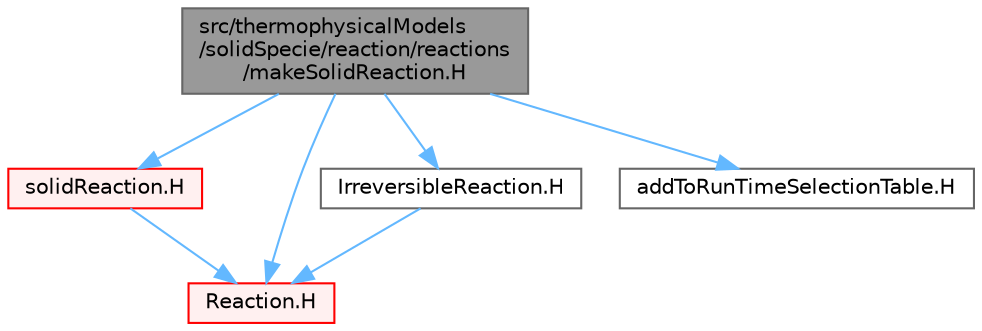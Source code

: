 digraph "src/thermophysicalModels/solidSpecie/reaction/reactions/makeSolidReaction.H"
{
 // LATEX_PDF_SIZE
  bgcolor="transparent";
  edge [fontname=Helvetica,fontsize=10,labelfontname=Helvetica,labelfontsize=10];
  node [fontname=Helvetica,fontsize=10,shape=box,height=0.2,width=0.4];
  Node1 [id="Node000001",label="src/thermophysicalModels\l/solidSpecie/reaction/reactions\l/makeSolidReaction.H",height=0.2,width=0.4,color="gray40", fillcolor="grey60", style="filled", fontcolor="black",tooltip="Macros for instantiating reactions for solid."];
  Node1 -> Node2 [id="edge1_Node000001_Node000002",color="steelblue1",style="solid",tooltip=" "];
  Node2 [id="Node000002",label="solidReaction.H",height=0.2,width=0.4,color="red", fillcolor="#FFF0F0", style="filled",URL="$solidReaction_8H.html",tooltip=" "];
  Node2 -> Node115 [id="edge2_Node000002_Node000115",color="steelblue1",style="solid",tooltip=" "];
  Node115 [id="Node000115",label="Reaction.H",height=0.2,width=0.4,color="red", fillcolor="#FFF0F0", style="filled",URL="$Reaction_8H.html",tooltip=" "];
  Node1 -> Node171 [id="edge3_Node000001_Node000171",color="steelblue1",style="solid",tooltip=" "];
  Node171 [id="Node000171",label="IrreversibleReaction.H",height=0.2,width=0.4,color="grey40", fillcolor="white", style="filled",URL="$IrreversibleReaction_8H.html",tooltip=" "];
  Node171 -> Node115 [id="edge4_Node000171_Node000115",color="steelblue1",style="solid",tooltip=" "];
  Node1 -> Node115 [id="edge5_Node000001_Node000115",color="steelblue1",style="solid",tooltip=" "];
  Node1 -> Node172 [id="edge6_Node000001_Node000172",color="steelblue1",style="solid",tooltip=" "];
  Node172 [id="Node000172",label="addToRunTimeSelectionTable.H",height=0.2,width=0.4,color="grey40", fillcolor="white", style="filled",URL="$addToRunTimeSelectionTable_8H.html",tooltip="Macros for easy insertion into run-time selection tables."];
}

